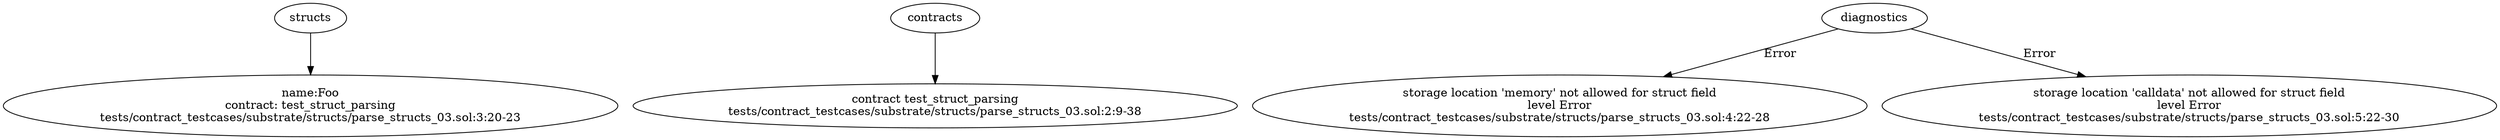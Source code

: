 strict digraph "tests/contract_testcases/substrate/structs/parse_structs_03.sol" {
	Foo [label="name:Foo\ncontract: test_struct_parsing\ntests/contract_testcases/substrate/structs/parse_structs_03.sol:3:20-23"]
	contract [label="contract test_struct_parsing\ntests/contract_testcases/substrate/structs/parse_structs_03.sol:2:9-38"]
	diagnostic [label="storage location 'memory' not allowed for struct field\nlevel Error\ntests/contract_testcases/substrate/structs/parse_structs_03.sol:4:22-28"]
	diagnostic_7 [label="storage location 'calldata' not allowed for struct field\nlevel Error\ntests/contract_testcases/substrate/structs/parse_structs_03.sol:5:22-30"]
	structs -> Foo
	contracts -> contract
	diagnostics -> diagnostic [label="Error"]
	diagnostics -> diagnostic_7 [label="Error"]
}

